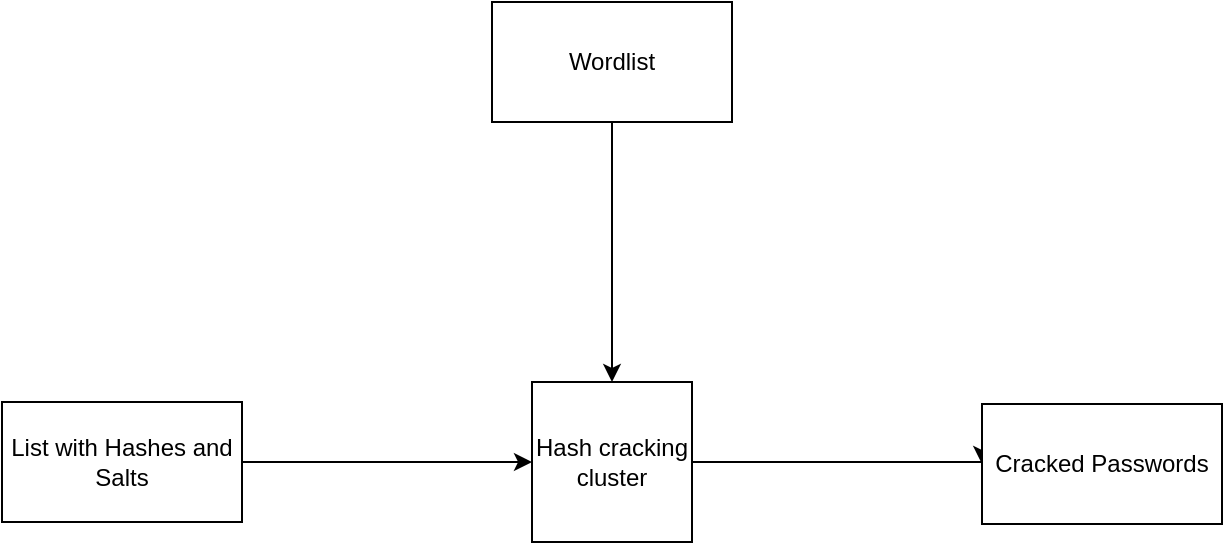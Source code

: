 <mxfile version="22.0.0" type="github">
  <diagram name="Page-1" id="xqMCXs8MPfDr0kL2Y1eO">
    <mxGraphModel dx="1050" dy="654" grid="1" gridSize="10" guides="1" tooltips="1" connect="1" arrows="1" fold="1" page="1" pageScale="1" pageWidth="850" pageHeight="1100" math="0" shadow="0">
      <root>
        <mxCell id="0" />
        <mxCell id="1" parent="0" />
        <mxCell id="PjckUxLzSmU4utSzpXwv-4" style="edgeStyle=orthogonalEdgeStyle;rounded=0;orthogonalLoop=1;jettySize=auto;html=1;entryX=0;entryY=0.5;entryDx=0;entryDy=0;" parent="1" source="PjckUxLzSmU4utSzpXwv-1" target="PjckUxLzSmU4utSzpXwv-2" edge="1">
          <mxGeometry relative="1" as="geometry" />
        </mxCell>
        <mxCell id="PjckUxLzSmU4utSzpXwv-1" value="List with Hashes and Salts" style="rounded=0;whiteSpace=wrap;html=1;" parent="1" vertex="1">
          <mxGeometry x="120" y="250" width="120" height="60" as="geometry" />
        </mxCell>
        <mxCell id="PjckUxLzSmU4utSzpXwv-5" style="edgeStyle=orthogonalEdgeStyle;rounded=0;orthogonalLoop=1;jettySize=auto;html=1;entryX=0;entryY=0.5;entryDx=0;entryDy=0;" parent="1" source="PjckUxLzSmU4utSzpXwv-2" target="PjckUxLzSmU4utSzpXwv-3" edge="1">
          <mxGeometry relative="1" as="geometry">
            <Array as="points">
              <mxPoint x="610" y="280" />
            </Array>
          </mxGeometry>
        </mxCell>
        <mxCell id="PjckUxLzSmU4utSzpXwv-2" value="Hash cracking cluster" style="whiteSpace=wrap;html=1;aspect=fixed;" parent="1" vertex="1">
          <mxGeometry x="385" y="240" width="80" height="80" as="geometry" />
        </mxCell>
        <mxCell id="PjckUxLzSmU4utSzpXwv-3" value="Cracked Passwords" style="rounded=0;whiteSpace=wrap;html=1;" parent="1" vertex="1">
          <mxGeometry x="610" y="251" width="120" height="60" as="geometry" />
        </mxCell>
        <mxCell id="PjckUxLzSmU4utSzpXwv-8" style="edgeStyle=orthogonalEdgeStyle;rounded=0;orthogonalLoop=1;jettySize=auto;html=1;entryX=0.5;entryY=0;entryDx=0;entryDy=0;" parent="1" source="PjckUxLzSmU4utSzpXwv-7" target="PjckUxLzSmU4utSzpXwv-2" edge="1">
          <mxGeometry relative="1" as="geometry" />
        </mxCell>
        <mxCell id="PjckUxLzSmU4utSzpXwv-7" value="Wordlist" style="rounded=0;whiteSpace=wrap;html=1;" parent="1" vertex="1">
          <mxGeometry x="365" y="50" width="120" height="60" as="geometry" />
        </mxCell>
      </root>
    </mxGraphModel>
  </diagram>
</mxfile>
